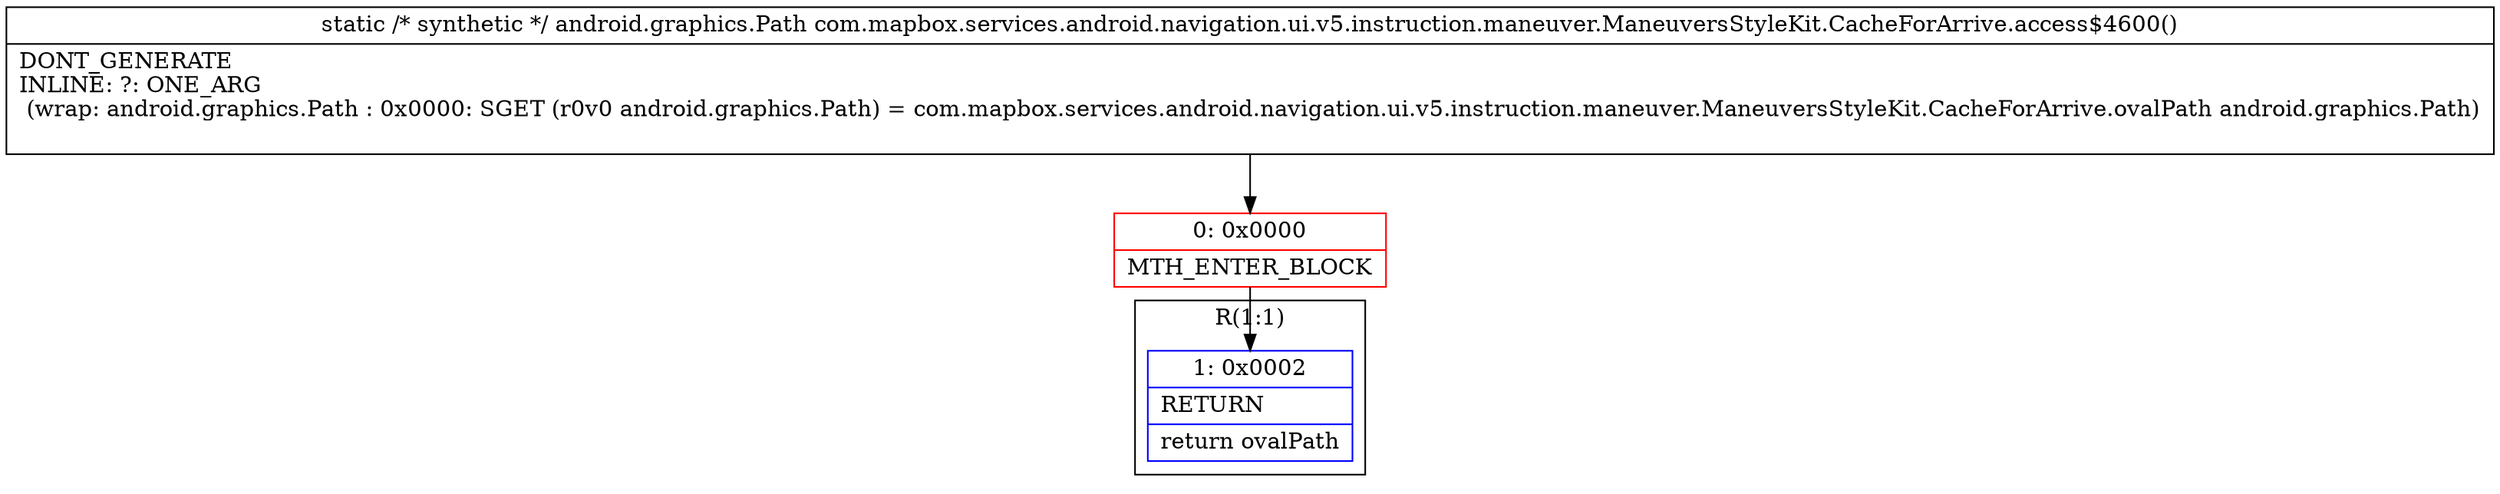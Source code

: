 digraph "CFG forcom.mapbox.services.android.navigation.ui.v5.instruction.maneuver.ManeuversStyleKit.CacheForArrive.access$4600()Landroid\/graphics\/Path;" {
subgraph cluster_Region_2006914773 {
label = "R(1:1)";
node [shape=record,color=blue];
Node_1 [shape=record,label="{1\:\ 0x0002|RETURN\l|return ovalPath\l}"];
}
Node_0 [shape=record,color=red,label="{0\:\ 0x0000|MTH_ENTER_BLOCK\l}"];
MethodNode[shape=record,label="{static \/* synthetic *\/ android.graphics.Path com.mapbox.services.android.navigation.ui.v5.instruction.maneuver.ManeuversStyleKit.CacheForArrive.access$4600()  | DONT_GENERATE\lINLINE: ?: ONE_ARG  \l  (wrap: android.graphics.Path : 0x0000: SGET  (r0v0 android.graphics.Path) =  com.mapbox.services.android.navigation.ui.v5.instruction.maneuver.ManeuversStyleKit.CacheForArrive.ovalPath android.graphics.Path)\l\l}"];
MethodNode -> Node_0;
Node_0 -> Node_1;
}

